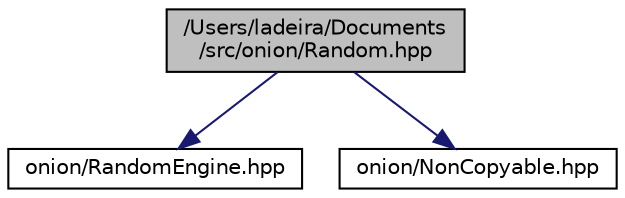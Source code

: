 digraph "/Users/ladeira/Documents/src/onion/Random.hpp"
{
 // LATEX_PDF_SIZE
  edge [fontname="Helvetica",fontsize="10",labelfontname="Helvetica",labelfontsize="10"];
  node [fontname="Helvetica",fontsize="10",shape=record];
  Node1 [label="/Users/ladeira/Documents\l/src/onion/Random.hpp",height=0.2,width=0.4,color="black", fillcolor="grey75", style="filled", fontcolor="black",tooltip="This header introduces the random number generation (RNG) facilities of the Onion Framework."];
  Node1 -> Node2 [color="midnightblue",fontsize="10",style="solid",fontname="Helvetica"];
  Node2 [label="onion/RandomEngine.hpp",height=0.2,width=0.4,color="black", fillcolor="white", style="filled",URL="$_random_engine_8hpp.html",tooltip="Declaration of the RandomEngine interface."];
  Node1 -> Node3 [color="midnightblue",fontsize="10",style="solid",fontname="Helvetica"];
  Node3 [label="onion/NonCopyable.hpp",height=0.2,width=0.4,color="black", fillcolor="white", style="filled",URL="$_non_copyable_8hpp.html",tooltip="Contains the declaration of the NonCopyable class."];
}
